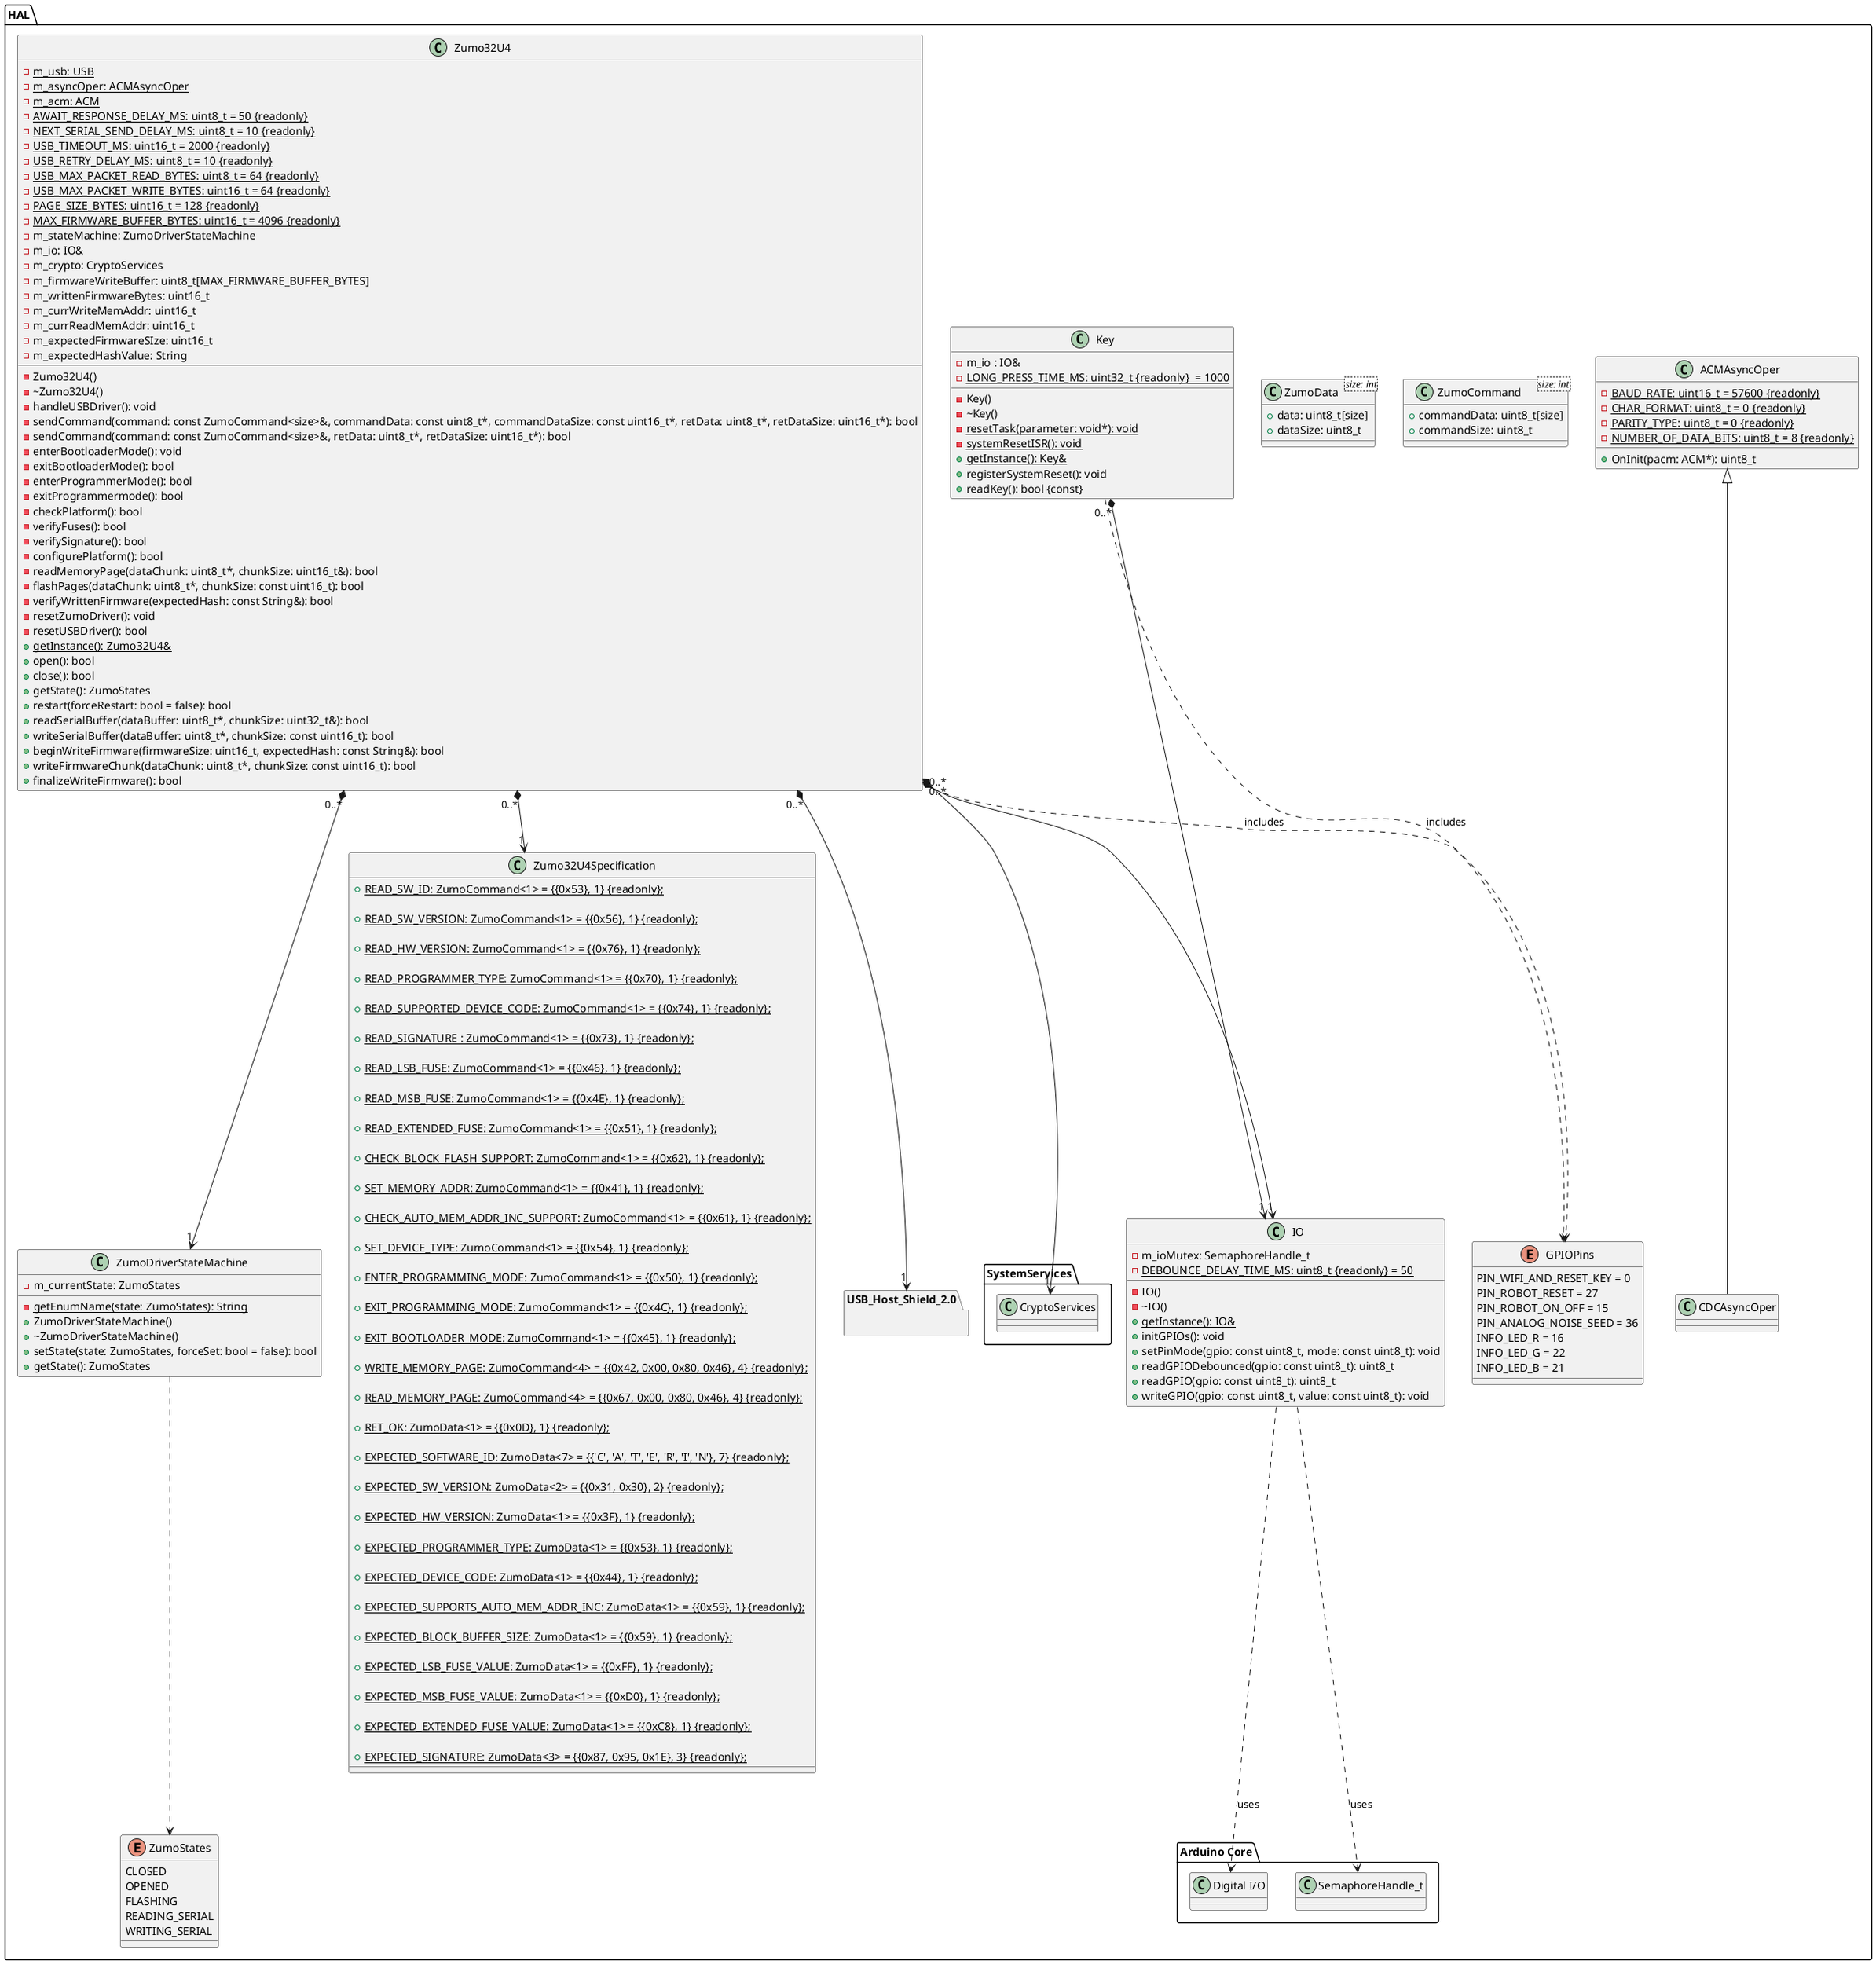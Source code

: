 @startuml
package HAL
{
    package "Arduino Core"
    {
        class "Digital I/O" as ArduinoIO
        class SemaphoreHandle_t
    }

    package "USB_Host_Shield_2.0" as shieldpackage
    {
    }

    package "SystemServices"
    {
        class CryptoServices
    }

    enum GPIOPins
    {
        PIN_WIFI_AND_RESET_KEY = 0
        PIN_ROBOT_RESET = 27
        PIN_ROBOT_ON_OFF = 15
        PIN_ANALOG_NOISE_SEED = 36
        INFO_LED_R = 16
        INFO_LED_G = 22
        INFO_LED_B = 21
    }

    class IO
    {
        - m_ioMutex: SemaphoreHandle_t
        - {static} DEBOUNCE_DELAY_TIME_MS: uint8_t {readonly} = 50
        - IO()
        - ~IO()
        + {static} getInstance(): IO&
        + initGPIOs(): void
        + setPinMode(gpio: const uint8_t, mode: const uint8_t): void
        + readGPIODebounced(gpio: const uint8_t): uint8_t
        + readGPIO(gpio: const uint8_t): uint8_t
        + writeGPIO(gpio: const uint8_t, value: const uint8_t): void
    }
    IO  ..> ArduinoIO : uses
    IO  ..> SemaphoreHandle_t : uses

    class Key
    {
        - m_io : IO&
        - {static} LONG_PRESS_TIME_MS: uint32_t {readonly}  = 1000
        - Key()
        - ~Key()
        - {static} resetTask(parameter: void*): void
        - {static} systemResetISR(): void
        + {static} getInstance(): Key&
        + registerSystemReset(): void
        + readKey(): bool {const}
    }
    Key "0..*" *--> "1" IO
    Key ..> GPIOPins : includes

    enum ZumoStates
    {
        CLOSED
        OPENED
        FLASHING
        READING_SERIAL
        WRITING_SERIAL
    }

    class ZumoDriverStateMachine
    {
        - m_currentState: ZumoStates
        - {static} getEnumName(state: ZumoStates): String
        + ZumoDriverStateMachine()
        + ~ZumoDriverStateMachine()
        + setState(state: ZumoStates, forceSet: bool = false): bool
        + getState(): ZumoStates
    }
    ZumoDriverStateMachine ..> ZumoStates

    class ZumoCommand<size: int>
    {
        + commandData: uint8_t[size]
        + commandSize: uint8_t
    }

    class ZumoData<size: int>
    {
        + data: uint8_t[size]
        + dataSize: uint8_t
    }

    class Zumo32U4Specification
    {
        + {static} READ_SW_ID: ZumoCommand<1> = {{0x53}, 1} {readonly};

        + {static} READ_SW_VERSION: ZumoCommand<1> = {{0x56}, 1} {readonly};

        + {static} READ_HW_VERSION: ZumoCommand<1> = {{0x76}, 1} {readonly};

        + {static} READ_PROGRAMMER_TYPE: ZumoCommand<1> = {{0x70}, 1} {readonly};

        + {static} READ_SUPPORTED_DEVICE_CODE: ZumoCommand<1> = {{0x74}, 1} {readonly};

        + {static} READ_SIGNATURE : ZumoCommand<1> = {{0x73}, 1} {readonly};

        + {static} READ_LSB_FUSE: ZumoCommand<1> = {{0x46}, 1} {readonly};

        + {static} READ_MSB_FUSE: ZumoCommand<1> = {{0x4E}, 1} {readonly};

        + {static} READ_EXTENDED_FUSE: ZumoCommand<1> = {{0x51}, 1} {readonly};

        + {static} CHECK_BLOCK_FLASH_SUPPORT: ZumoCommand<1> = {{0x62}, 1} {readonly};

        + {static} SET_MEMORY_ADDR: ZumoCommand<1> = {{0x41}, 1} {readonly};

        + {static} CHECK_AUTO_MEM_ADDR_INC_SUPPORT: ZumoCommand<1> = {{0x61}, 1} {readonly};

        + {static} SET_DEVICE_TYPE: ZumoCommand<1> = {{0x54}, 1} {readonly};

        + {static} ENTER_PROGRAMMING_MODE: ZumoCommand<1> = {{0x50}, 1} {readonly};

        + {static} EXIT_PROGRAMMING_MODE: ZumoCommand<1> = {{0x4C}, 1} {readonly};

        + {static} EXIT_BOOTLOADER_MODE: ZumoCommand<1> = {{0x45}, 1} {readonly};

        + {static} WRITE_MEMORY_PAGE: ZumoCommand<4> = {{0x42, 0x00, 0x80, 0x46}, 4} {readonly};

        + {static} READ_MEMORY_PAGE: ZumoCommand<4> = {{0x67, 0x00, 0x80, 0x46}, 4} {readonly};

        + {static} RET_OK: ZumoData<1> = {{0x0D}, 1} {readonly};

        + {static} EXPECTED_SOFTWARE_ID: ZumoData<7> = {{'C', 'A', 'T', 'E', 'R', 'I', 'N'}, 7} {readonly};

        + {static} EXPECTED_SW_VERSION: ZumoData<2> = {{0x31, 0x30}, 2} {readonly};

        + {static} EXPECTED_HW_VERSION: ZumoData<1> = {{0x3F}, 1} {readonly};

        + {static} EXPECTED_PROGRAMMER_TYPE: ZumoData<1> = {{0x53}, 1} {readonly};

        + {static} EXPECTED_DEVICE_CODE: ZumoData<1> = {{0x44}, 1} {readonly};

        + {static} EXPECTED_SUPPORTS_AUTO_MEM_ADDR_INC: ZumoData<1> = {{0x59}, 1} {readonly};

        + {static} EXPECTED_BLOCK_BUFFER_SIZE: ZumoData<1> = {{0x59}, 1} {readonly};

        + {static} EXPECTED_LSB_FUSE_VALUE: ZumoData<1> = {{0xFF}, 1} {readonly};

        + {static} EXPECTED_MSB_FUSE_VALUE: ZumoData<1> = {{0xD0}, 1} {readonly};

        + {static} EXPECTED_EXTENDED_FUSE_VALUE: ZumoData<1> = {{0xC8}, 1} {readonly};

        + {static} EXPECTED_SIGNATURE: ZumoData<3> = {{0x87, 0x95, 0x1E}, 3} {readonly};
    }

    class ACMAsyncOper
    {
        + OnInit(pacm: ACM*): uint8_t
        - {static} BAUD_RATE: uint16_t = 57600 {readonly}
        - {static} CHAR_FORMAT: uint8_t = 0 {readonly}
        - {static} PARITY_TYPE: uint8_t = 0 {readonly}
        - {static} NUMBER_OF_DATA_BITS: uint8_t = 8 {readonly}
    }
    ACMAsyncOper <|-- CDCAsyncOper

    class Zumo32U4
    {
        - {static} m_usb: USB
        - {static} m_asyncOper: ACMAsyncOper
        - {static} m_acm: ACM
        - {static} AWAIT_RESPONSE_DELAY_MS: uint8_t = 50 {readonly}
        - {static} NEXT_SERIAL_SEND_DELAY_MS: uint8_t = 10 {readonly}
        - {static} USB_TIMEOUT_MS: uint16_t = 2000 {readonly}
        - {static} USB_RETRY_DELAY_MS: uint8_t = 10 {readonly}
        - {static} USB_MAX_PACKET_READ_BYTES: uint8_t = 64 {readonly}
        - {static} USB_MAX_PACKET_WRITE_BYTES: uint16_t = 64 {readonly}
        - {static} PAGE_SIZE_BYTES: uint16_t = 128 {readonly}
        - {static} MAX_FIRMWARE_BUFFER_BYTES: uint16_t = 4096 {readonly}
        - m_stateMachine: ZumoDriverStateMachine
        - m_io: IO&
        - m_crypto: CryptoServices
        - m_firmwareWriteBuffer: uint8_t[MAX_FIRMWARE_BUFFER_BYTES]
        - m_writtenFirmwareBytes: uint16_t
        - m_currWriteMemAddr: uint16_t
        - m_currReadMemAddr: uint16_t
        - m_expectedFirmwareSIze: uint16_t
        - m_expectedHashValue: String
        - Zumo32U4()
        - ~Zumo32U4()
        - handleUSBDriver(): void
        - sendCommand(command: const ZumoCommand<size>&, commandData: const uint8_t*, commandDataSize: const uint16_t*, retData: uint8_t*, retDataSize: uint16_t*): bool
        - sendCommand(command: const ZumoCommand<size>&, retData: uint8_t*, retDataSize: uint16_t*): bool
        - enterBootloaderMode(): void
        - exitBootloaderMode(): bool
        - enterProgrammerMode(): bool
        - exitProgrammermode(): bool
        - checkPlatform(): bool
        - verifyFuses(): bool
        - verifySignature(): bool
        - configurePlatform(): bool
        - readMemoryPage(dataChunk: uint8_t*, chunkSize: uint16_t&): bool
        - flashPages(dataChunk: uint8_t*, chunkSize: const uint16_t): bool
        - verifyWrittenFirmware(expectedHash: const String&): bool
        - resetZumoDriver(): void
        - resetUSBDriver(): bool
        + {static} getInstance(): Zumo32U4&
        + open(): bool
        + close(): bool
        + getState(): ZumoStates
        + restart(forceRestart: bool = false): bool
        + readSerialBuffer(dataBuffer: uint8_t*, chunkSize: uint32_t&): bool
        + writeSerialBuffer(dataBuffer: uint8_t*, chunkSize: const uint16_t): bool
        + beginWriteFirmware(firmwareSize: uint16_t, expectedHash: const String&): bool
        + writeFirmwareChunk(dataChunk: uint8_t*, chunkSize: const uint16_t): bool
        + finalizeWriteFirmware(): bool
    }
    Zumo32U4 "0..*" *--> "1" ZumoDriverStateMachine
    Zumo32U4 "0..*" *--> "1" Zumo32U4Specification
    Zumo32U4 "0..*" *--> "1" IO
    Zumo32U4 "0..*" *--> "1" shieldpackage
    Zumo32U4 "0..*" *--> "1" CryptoServices
    Zumo32U4 ..> GPIOPins : includes
}

@enduml
